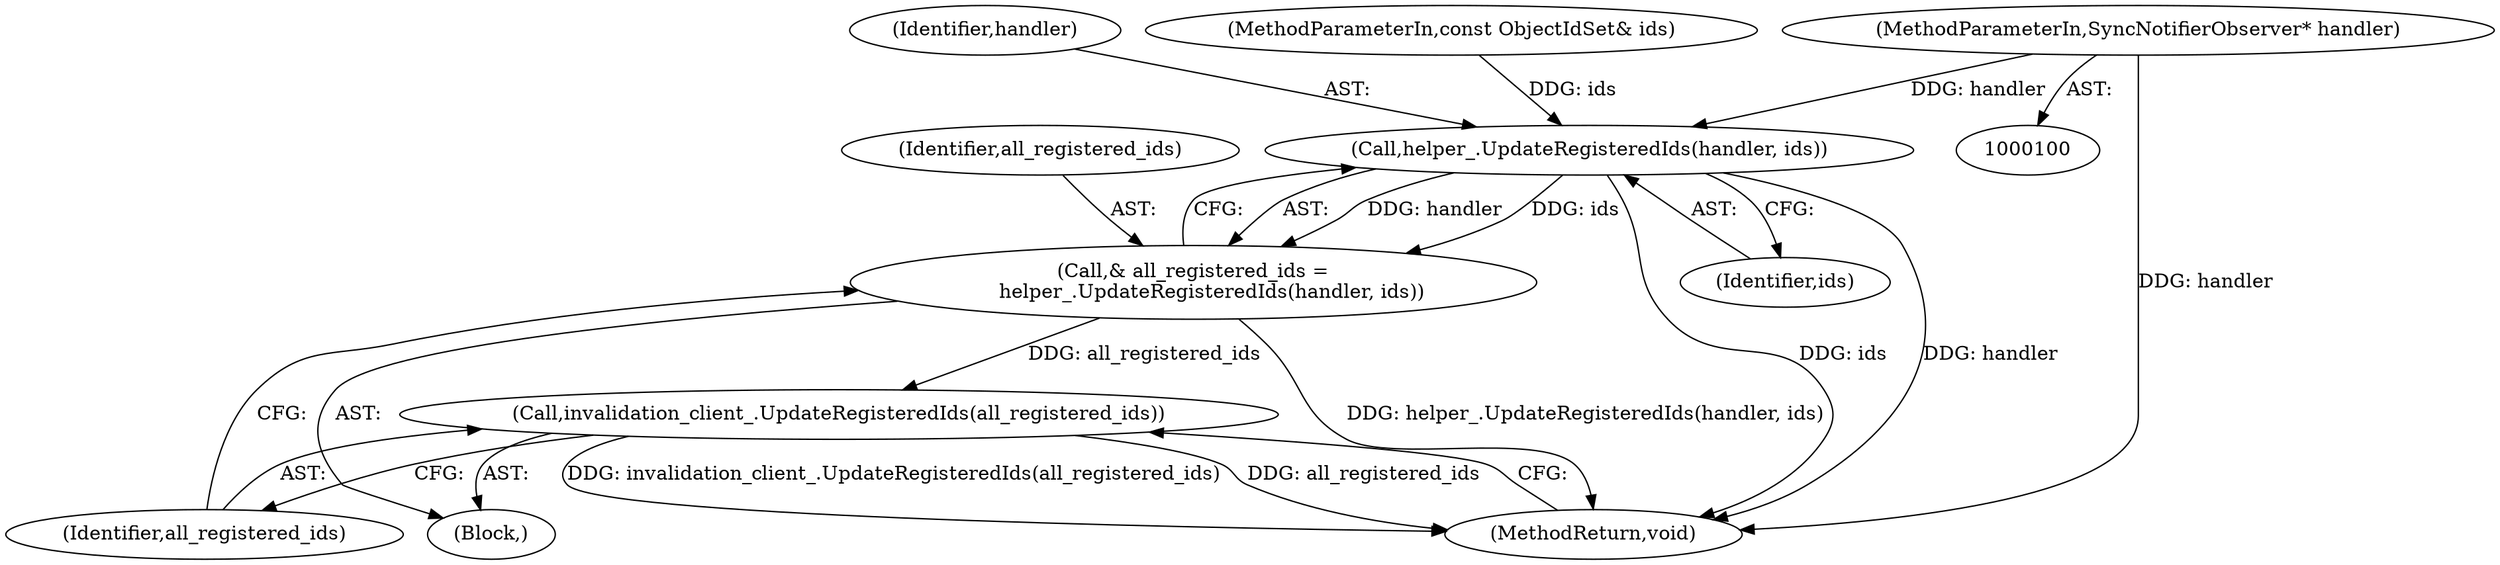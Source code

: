 digraph "0_Chrome_8a50f99c25fb70ff43aaa82b6f9569db383f0ca8_18@pointer" {
"1000101" [label="(MethodParameterIn,SyncNotifierObserver* handler)"];
"1000109" [label="(Call,helper_.UpdateRegisteredIds(handler, ids))"];
"1000107" [label="(Call,& all_registered_ids =\n      helper_.UpdateRegisteredIds(handler, ids))"];
"1000112" [label="(Call,invalidation_client_.UpdateRegisteredIds(all_registered_ids))"];
"1000114" [label="(MethodReturn,void)"];
"1000109" [label="(Call,helper_.UpdateRegisteredIds(handler, ids))"];
"1000107" [label="(Call,& all_registered_ids =\n      helper_.UpdateRegisteredIds(handler, ids))"];
"1000111" [label="(Identifier,ids)"];
"1000110" [label="(Identifier,handler)"];
"1000112" [label="(Call,invalidation_client_.UpdateRegisteredIds(all_registered_ids))"];
"1000113" [label="(Identifier,all_registered_ids)"];
"1000103" [label="(Block,)"];
"1000101" [label="(MethodParameterIn,SyncNotifierObserver* handler)"];
"1000102" [label="(MethodParameterIn,const ObjectIdSet& ids)"];
"1000108" [label="(Identifier,all_registered_ids)"];
"1000101" -> "1000100"  [label="AST: "];
"1000101" -> "1000114"  [label="DDG: handler"];
"1000101" -> "1000109"  [label="DDG: handler"];
"1000109" -> "1000107"  [label="AST: "];
"1000109" -> "1000111"  [label="CFG: "];
"1000110" -> "1000109"  [label="AST: "];
"1000111" -> "1000109"  [label="AST: "];
"1000107" -> "1000109"  [label="CFG: "];
"1000109" -> "1000114"  [label="DDG: ids"];
"1000109" -> "1000114"  [label="DDG: handler"];
"1000109" -> "1000107"  [label="DDG: handler"];
"1000109" -> "1000107"  [label="DDG: ids"];
"1000102" -> "1000109"  [label="DDG: ids"];
"1000107" -> "1000103"  [label="AST: "];
"1000108" -> "1000107"  [label="AST: "];
"1000113" -> "1000107"  [label="CFG: "];
"1000107" -> "1000114"  [label="DDG: helper_.UpdateRegisteredIds(handler, ids)"];
"1000107" -> "1000112"  [label="DDG: all_registered_ids"];
"1000112" -> "1000103"  [label="AST: "];
"1000112" -> "1000113"  [label="CFG: "];
"1000113" -> "1000112"  [label="AST: "];
"1000114" -> "1000112"  [label="CFG: "];
"1000112" -> "1000114"  [label="DDG: invalidation_client_.UpdateRegisteredIds(all_registered_ids)"];
"1000112" -> "1000114"  [label="DDG: all_registered_ids"];
}
